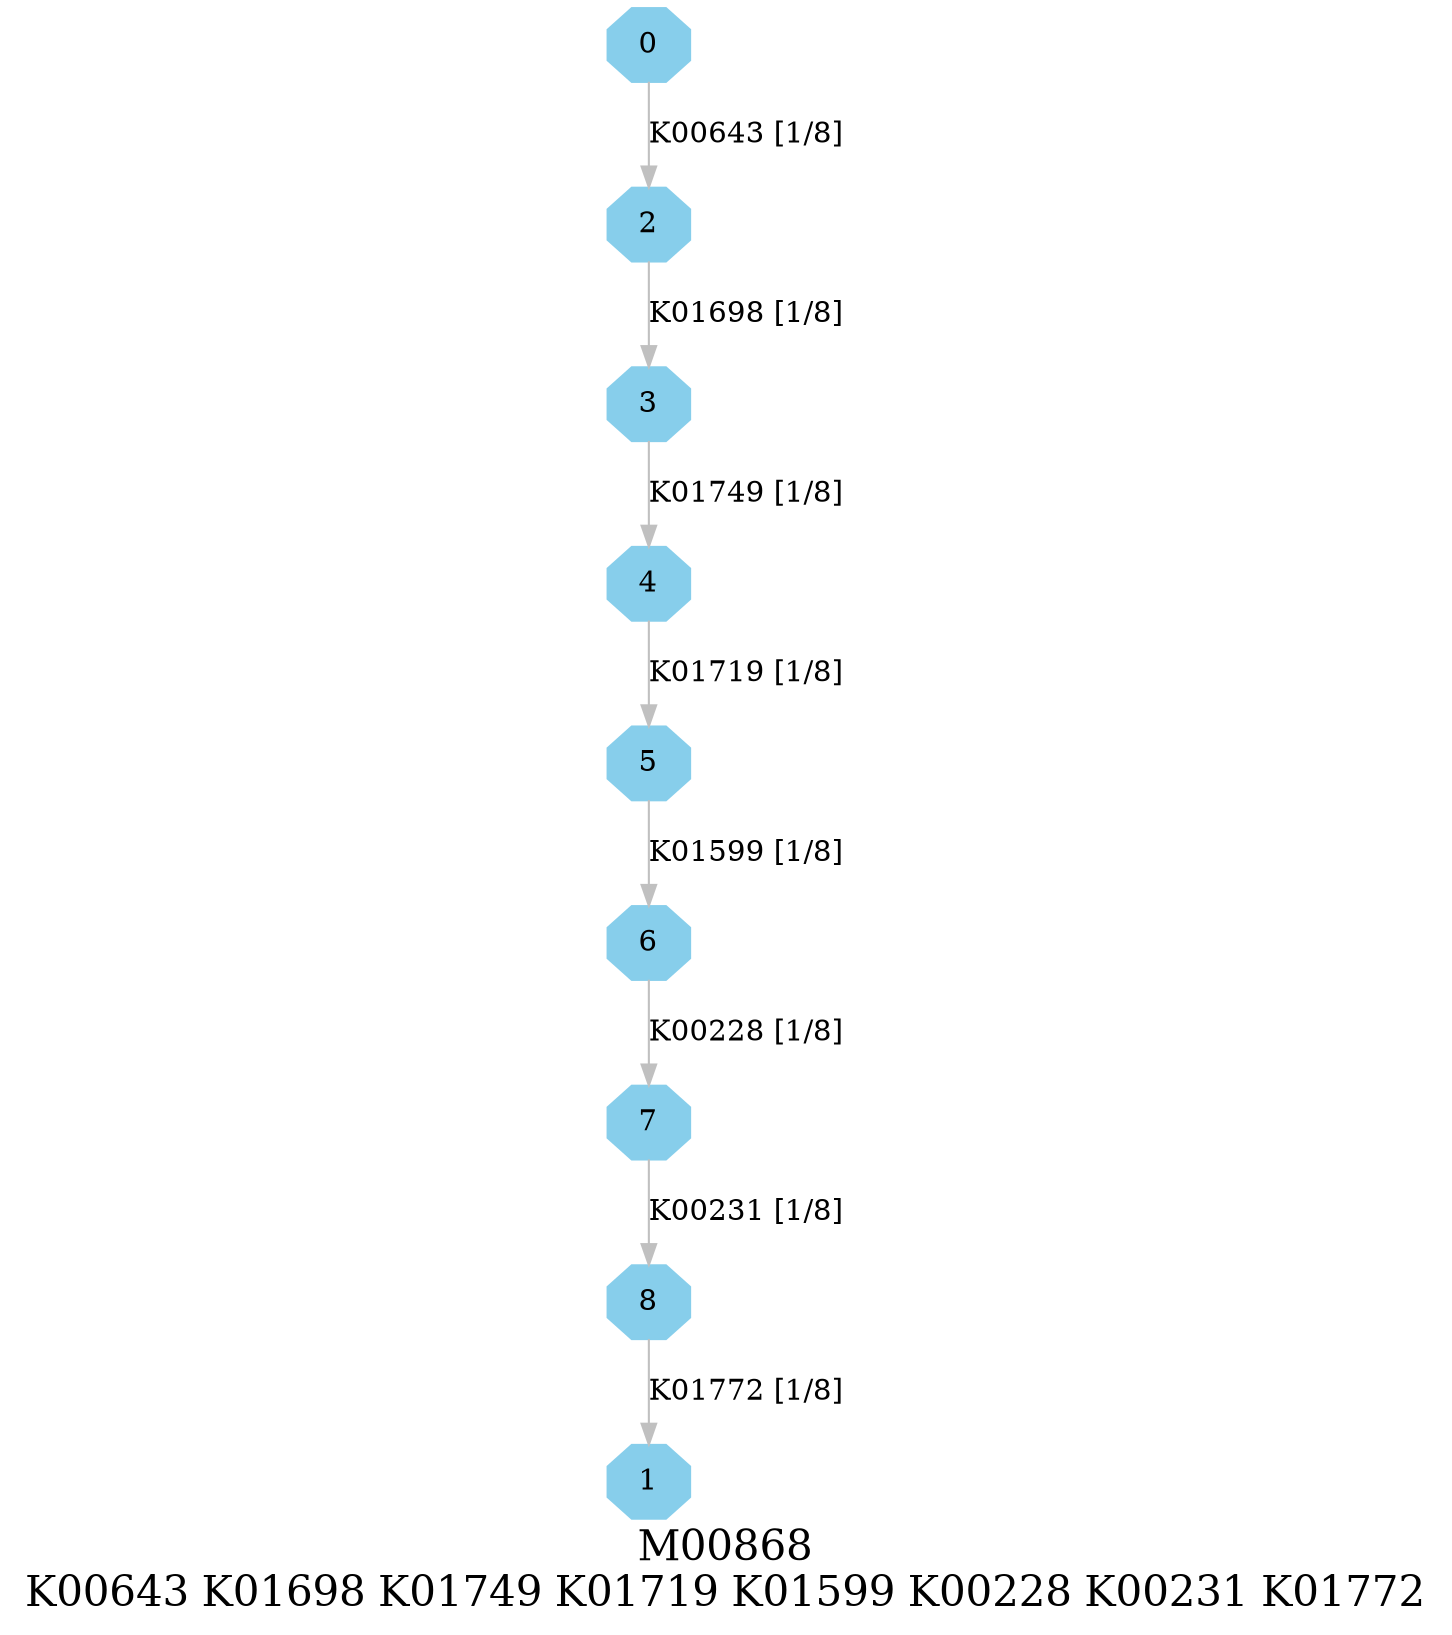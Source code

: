 digraph G {
graph [label="M00868
K00643 K01698 K01749 K01719 K01599 K00228 K00231 K01772",fontsize=20];
node [shape=box,style=filled];
edge [len=3,color=grey];
{node [width=.3,height=.3,shape=octagon,style=filled,color=skyblue] 0 1 2 3 4 5 6 7 8 }
0 -> 2 [label="K00643 [1/8]"];
2 -> 3 [label="K01698 [1/8]"];
3 -> 4 [label="K01749 [1/8]"];
4 -> 5 [label="K01719 [1/8]"];
5 -> 6 [label="K01599 [1/8]"];
6 -> 7 [label="K00228 [1/8]"];
7 -> 8 [label="K00231 [1/8]"];
8 -> 1 [label="K01772 [1/8]"];
}